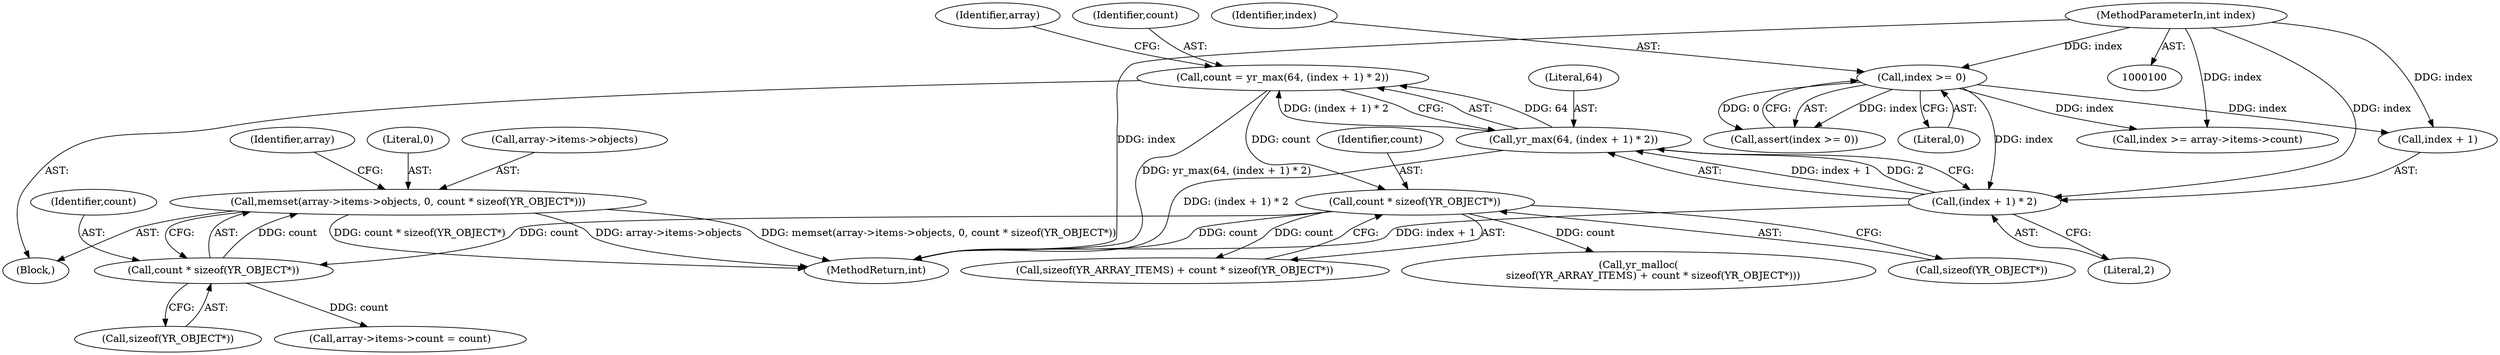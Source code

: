 digraph "1_yara_4a342f01e5439b9bb901aff1c6c23c536baeeb3f_0@API" {
"1000160" [label="(Call,memset(array->items->objects, 0, count * sizeof(YR_OBJECT*)))"];
"1000167" [label="(Call,count * sizeof(YR_OBJECT*))"];
"1000148" [label="(Call,count * sizeof(YR_OBJECT*))"];
"1000129" [label="(Call,count = yr_max(64, (index + 1) * 2))"];
"1000131" [label="(Call,yr_max(64, (index + 1) * 2))"];
"1000133" [label="(Call,(index + 1) * 2)"];
"1000109" [label="(Call,index >= 0)"];
"1000103" [label="(MethodParameterIn,int index)"];
"1000140" [label="(Identifier,array)"];
"1000169" [label="(Call,sizeof(YR_OBJECT*))"];
"1000174" [label="(Identifier,array)"];
"1000180" [label="(Call,index >= array->items->count)"];
"1000166" [label="(Literal,0)"];
"1000148" [label="(Call,count * sizeof(YR_OBJECT*))"];
"1000144" [label="(Call,yr_malloc(\n         sizeof(YR_ARRAY_ITEMS) + count * sizeof(YR_OBJECT*)))"];
"1000111" [label="(Literal,0)"];
"1000160" [label="(Call,memset(array->items->objects, 0, count * sizeof(YR_OBJECT*)))"];
"1000128" [label="(Block,)"];
"1000108" [label="(Call,assert(index >= 0))"];
"1000133" [label="(Call,(index + 1) * 2)"];
"1000103" [label="(MethodParameterIn,int index)"];
"1000109" [label="(Call,index >= 0)"];
"1000110" [label="(Identifier,index)"];
"1000171" [label="(Call,array->items->count = count)"];
"1000150" [label="(Call,sizeof(YR_OBJECT*))"];
"1000131" [label="(Call,yr_max(64, (index + 1) * 2))"];
"1000267" [label="(MethodReturn,int)"];
"1000129" [label="(Call,count = yr_max(64, (index + 1) * 2))"];
"1000167" [label="(Call,count * sizeof(YR_OBJECT*))"];
"1000149" [label="(Identifier,count)"];
"1000137" [label="(Literal,2)"];
"1000130" [label="(Identifier,count)"];
"1000161" [label="(Call,array->items->objects)"];
"1000134" [label="(Call,index + 1)"];
"1000132" [label="(Literal,64)"];
"1000168" [label="(Identifier,count)"];
"1000145" [label="(Call,sizeof(YR_ARRAY_ITEMS) + count * sizeof(YR_OBJECT*))"];
"1000160" -> "1000128"  [label="AST: "];
"1000160" -> "1000167"  [label="CFG: "];
"1000161" -> "1000160"  [label="AST: "];
"1000166" -> "1000160"  [label="AST: "];
"1000167" -> "1000160"  [label="AST: "];
"1000174" -> "1000160"  [label="CFG: "];
"1000160" -> "1000267"  [label="DDG: memset(array->items->objects, 0, count * sizeof(YR_OBJECT*))"];
"1000160" -> "1000267"  [label="DDG: count * sizeof(YR_OBJECT*)"];
"1000160" -> "1000267"  [label="DDG: array->items->objects"];
"1000167" -> "1000160"  [label="DDG: count"];
"1000167" -> "1000169"  [label="CFG: "];
"1000168" -> "1000167"  [label="AST: "];
"1000169" -> "1000167"  [label="AST: "];
"1000148" -> "1000167"  [label="DDG: count"];
"1000167" -> "1000171"  [label="DDG: count"];
"1000148" -> "1000145"  [label="AST: "];
"1000148" -> "1000150"  [label="CFG: "];
"1000149" -> "1000148"  [label="AST: "];
"1000150" -> "1000148"  [label="AST: "];
"1000145" -> "1000148"  [label="CFG: "];
"1000148" -> "1000267"  [label="DDG: count"];
"1000148" -> "1000144"  [label="DDG: count"];
"1000148" -> "1000145"  [label="DDG: count"];
"1000129" -> "1000148"  [label="DDG: count"];
"1000129" -> "1000128"  [label="AST: "];
"1000129" -> "1000131"  [label="CFG: "];
"1000130" -> "1000129"  [label="AST: "];
"1000131" -> "1000129"  [label="AST: "];
"1000140" -> "1000129"  [label="CFG: "];
"1000129" -> "1000267"  [label="DDG: yr_max(64, (index + 1) * 2)"];
"1000131" -> "1000129"  [label="DDG: 64"];
"1000131" -> "1000129"  [label="DDG: (index + 1) * 2"];
"1000131" -> "1000133"  [label="CFG: "];
"1000132" -> "1000131"  [label="AST: "];
"1000133" -> "1000131"  [label="AST: "];
"1000131" -> "1000267"  [label="DDG: (index + 1) * 2"];
"1000133" -> "1000131"  [label="DDG: index + 1"];
"1000133" -> "1000131"  [label="DDG: 2"];
"1000133" -> "1000137"  [label="CFG: "];
"1000134" -> "1000133"  [label="AST: "];
"1000137" -> "1000133"  [label="AST: "];
"1000133" -> "1000267"  [label="DDG: index + 1"];
"1000109" -> "1000133"  [label="DDG: index"];
"1000103" -> "1000133"  [label="DDG: index"];
"1000109" -> "1000108"  [label="AST: "];
"1000109" -> "1000111"  [label="CFG: "];
"1000110" -> "1000109"  [label="AST: "];
"1000111" -> "1000109"  [label="AST: "];
"1000108" -> "1000109"  [label="CFG: "];
"1000109" -> "1000108"  [label="DDG: index"];
"1000109" -> "1000108"  [label="DDG: 0"];
"1000103" -> "1000109"  [label="DDG: index"];
"1000109" -> "1000134"  [label="DDG: index"];
"1000109" -> "1000180"  [label="DDG: index"];
"1000103" -> "1000100"  [label="AST: "];
"1000103" -> "1000267"  [label="DDG: index"];
"1000103" -> "1000134"  [label="DDG: index"];
"1000103" -> "1000180"  [label="DDG: index"];
}
